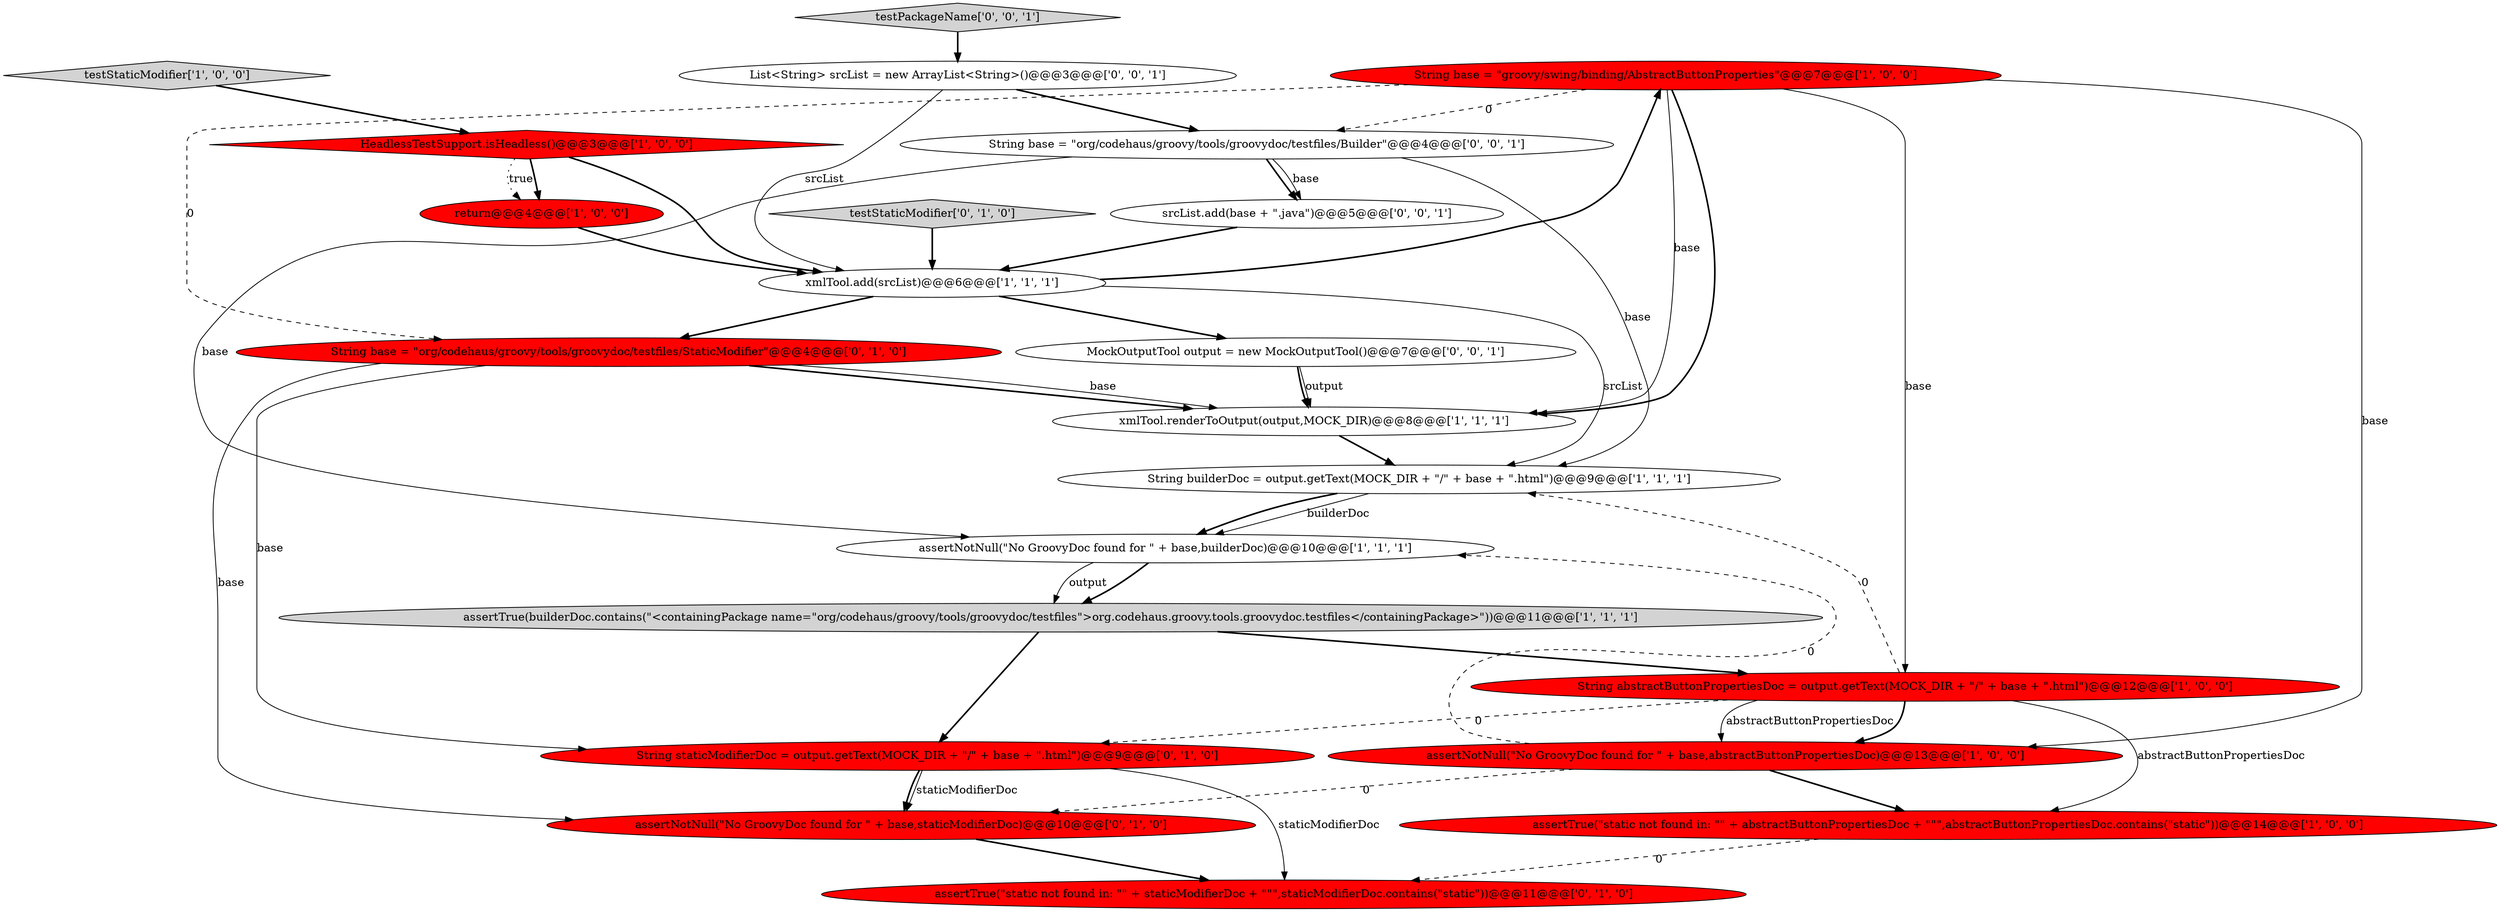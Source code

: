 digraph {
12 [style = filled, label = "String base = \"org/codehaus/groovy/tools/groovydoc/testfiles/StaticModifier\"@@@4@@@['0', '1', '0']", fillcolor = red, shape = ellipse image = "AAA1AAABBB2BBB"];
0 [style = filled, label = "return@@@4@@@['1', '0', '0']", fillcolor = red, shape = ellipse image = "AAA1AAABBB1BBB"];
17 [style = filled, label = "List<String> srcList = new ArrayList<String>()@@@3@@@['0', '0', '1']", fillcolor = white, shape = ellipse image = "AAA0AAABBB3BBB"];
1 [style = filled, label = "xmlTool.renderToOutput(output,MOCK_DIR)@@@8@@@['1', '1', '1']", fillcolor = white, shape = ellipse image = "AAA0AAABBB1BBB"];
16 [style = filled, label = "assertNotNull(\"No GroovyDoc found for \" + base,staticModifierDoc)@@@10@@@['0', '1', '0']", fillcolor = red, shape = ellipse image = "AAA1AAABBB2BBB"];
8 [style = filled, label = "assertTrue(\"static not found in: \"\" + abstractButtonPropertiesDoc + \"\"\",abstractButtonPropertiesDoc.contains(\"static\"))@@@14@@@['1', '0', '0']", fillcolor = red, shape = ellipse image = "AAA1AAABBB1BBB"];
13 [style = filled, label = "String staticModifierDoc = output.getText(MOCK_DIR + \"/\" + base + \".html\")@@@9@@@['0', '1', '0']", fillcolor = red, shape = ellipse image = "AAA1AAABBB2BBB"];
20 [style = filled, label = "testPackageName['0', '0', '1']", fillcolor = lightgray, shape = diamond image = "AAA0AAABBB3BBB"];
9 [style = filled, label = "assertNotNull(\"No GroovyDoc found for \" + base,builderDoc)@@@10@@@['1', '1', '1']", fillcolor = white, shape = ellipse image = "AAA0AAABBB1BBB"];
5 [style = filled, label = "String abstractButtonPropertiesDoc = output.getText(MOCK_DIR + \"/\" + base + \".html\")@@@12@@@['1', '0', '0']", fillcolor = red, shape = ellipse image = "AAA1AAABBB1BBB"];
7 [style = filled, label = "assertTrue(builderDoc.contains(\"<containingPackage name=\"org/codehaus/groovy/tools/groovydoc/testfiles\">org.codehaus.groovy.tools.groovydoc.testfiles</containingPackage>\"))@@@11@@@['1', '1', '1']", fillcolor = lightgray, shape = ellipse image = "AAA0AAABBB1BBB"];
18 [style = filled, label = "srcList.add(base + \".java\")@@@5@@@['0', '0', '1']", fillcolor = white, shape = ellipse image = "AAA0AAABBB3BBB"];
11 [style = filled, label = "assertNotNull(\"No GroovyDoc found for \" + base,abstractButtonPropertiesDoc)@@@13@@@['1', '0', '0']", fillcolor = red, shape = ellipse image = "AAA1AAABBB1BBB"];
2 [style = filled, label = "testStaticModifier['1', '0', '0']", fillcolor = lightgray, shape = diamond image = "AAA0AAABBB1BBB"];
6 [style = filled, label = "String base = \"groovy/swing/binding/AbstractButtonProperties\"@@@7@@@['1', '0', '0']", fillcolor = red, shape = ellipse image = "AAA1AAABBB1BBB"];
4 [style = filled, label = "HeadlessTestSupport.isHeadless()@@@3@@@['1', '0', '0']", fillcolor = red, shape = diamond image = "AAA1AAABBB1BBB"];
10 [style = filled, label = "String builderDoc = output.getText(MOCK_DIR + \"/\" + base + \".html\")@@@9@@@['1', '1', '1']", fillcolor = white, shape = ellipse image = "AAA0AAABBB1BBB"];
14 [style = filled, label = "assertTrue(\"static not found in: \"\" + staticModifierDoc + \"\"\",staticModifierDoc.contains(\"static\"))@@@11@@@['0', '1', '0']", fillcolor = red, shape = ellipse image = "AAA1AAABBB2BBB"];
3 [style = filled, label = "xmlTool.add(srcList)@@@6@@@['1', '1', '1']", fillcolor = white, shape = ellipse image = "AAA0AAABBB1BBB"];
15 [style = filled, label = "testStaticModifier['0', '1', '0']", fillcolor = lightgray, shape = diamond image = "AAA0AAABBB2BBB"];
21 [style = filled, label = "MockOutputTool output = new MockOutputTool()@@@7@@@['0', '0', '1']", fillcolor = white, shape = ellipse image = "AAA0AAABBB3BBB"];
19 [style = filled, label = "String base = \"org/codehaus/groovy/tools/groovydoc/testfiles/Builder\"@@@4@@@['0', '0', '1']", fillcolor = white, shape = ellipse image = "AAA0AAABBB3BBB"];
7->13 [style = bold, label=""];
0->3 [style = bold, label=""];
5->13 [style = dashed, label="0"];
19->10 [style = solid, label="base"];
4->3 [style = bold, label=""];
18->3 [style = bold, label=""];
19->18 [style = bold, label=""];
20->17 [style = bold, label=""];
12->16 [style = solid, label="base"];
13->14 [style = solid, label="staticModifierDoc"];
11->16 [style = dashed, label="0"];
4->0 [style = dotted, label="true"];
11->9 [style = dashed, label="0"];
3->6 [style = bold, label=""];
3->10 [style = solid, label="srcList"];
21->1 [style = solid, label="output"];
6->11 [style = solid, label="base"];
3->12 [style = bold, label=""];
8->14 [style = dashed, label="0"];
17->3 [style = solid, label="srcList"];
9->7 [style = bold, label=""];
15->3 [style = bold, label=""];
12->1 [style = bold, label=""];
2->4 [style = bold, label=""];
13->16 [style = bold, label=""];
17->19 [style = bold, label=""];
4->0 [style = bold, label=""];
6->12 [style = dashed, label="0"];
5->11 [style = solid, label="abstractButtonPropertiesDoc"];
6->1 [style = bold, label=""];
10->9 [style = solid, label="builderDoc"];
7->5 [style = bold, label=""];
6->1 [style = solid, label="base"];
12->1 [style = solid, label="base"];
5->10 [style = dashed, label="0"];
5->8 [style = solid, label="abstractButtonPropertiesDoc"];
21->1 [style = bold, label=""];
6->19 [style = dashed, label="0"];
11->8 [style = bold, label=""];
16->14 [style = bold, label=""];
3->21 [style = bold, label=""];
19->18 [style = solid, label="base"];
10->9 [style = bold, label=""];
5->11 [style = bold, label=""];
19->9 [style = solid, label="base"];
13->16 [style = solid, label="staticModifierDoc"];
1->10 [style = bold, label=""];
12->13 [style = solid, label="base"];
9->7 [style = solid, label="output"];
6->5 [style = solid, label="base"];
}

